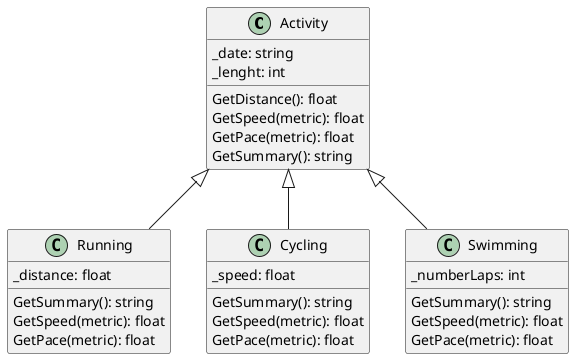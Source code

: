@startuml
'https://plantuml.com/class-diagram
class Activity 
{
_date: string
_lenght: int

GetDistance(): float
GetSpeed(metric): float
GetPace(metric): float
GetSummary(): string
}

class Running 
{
_distance: float
GetSummary(): string
GetSpeed(metric): float
GetPace(metric): float
}

class Cycling 
{
_speed: float
GetSummary(): string
GetSpeed(metric): float
GetPace(metric): float
}

class Swimming 
{
_numberLaps: int
GetSummary(): string
GetSpeed(metric): float
GetPace(metric): float
}

Activity <|-- Running
Activity <|-- Cycling
Activity <|-- Swimming
@enduml